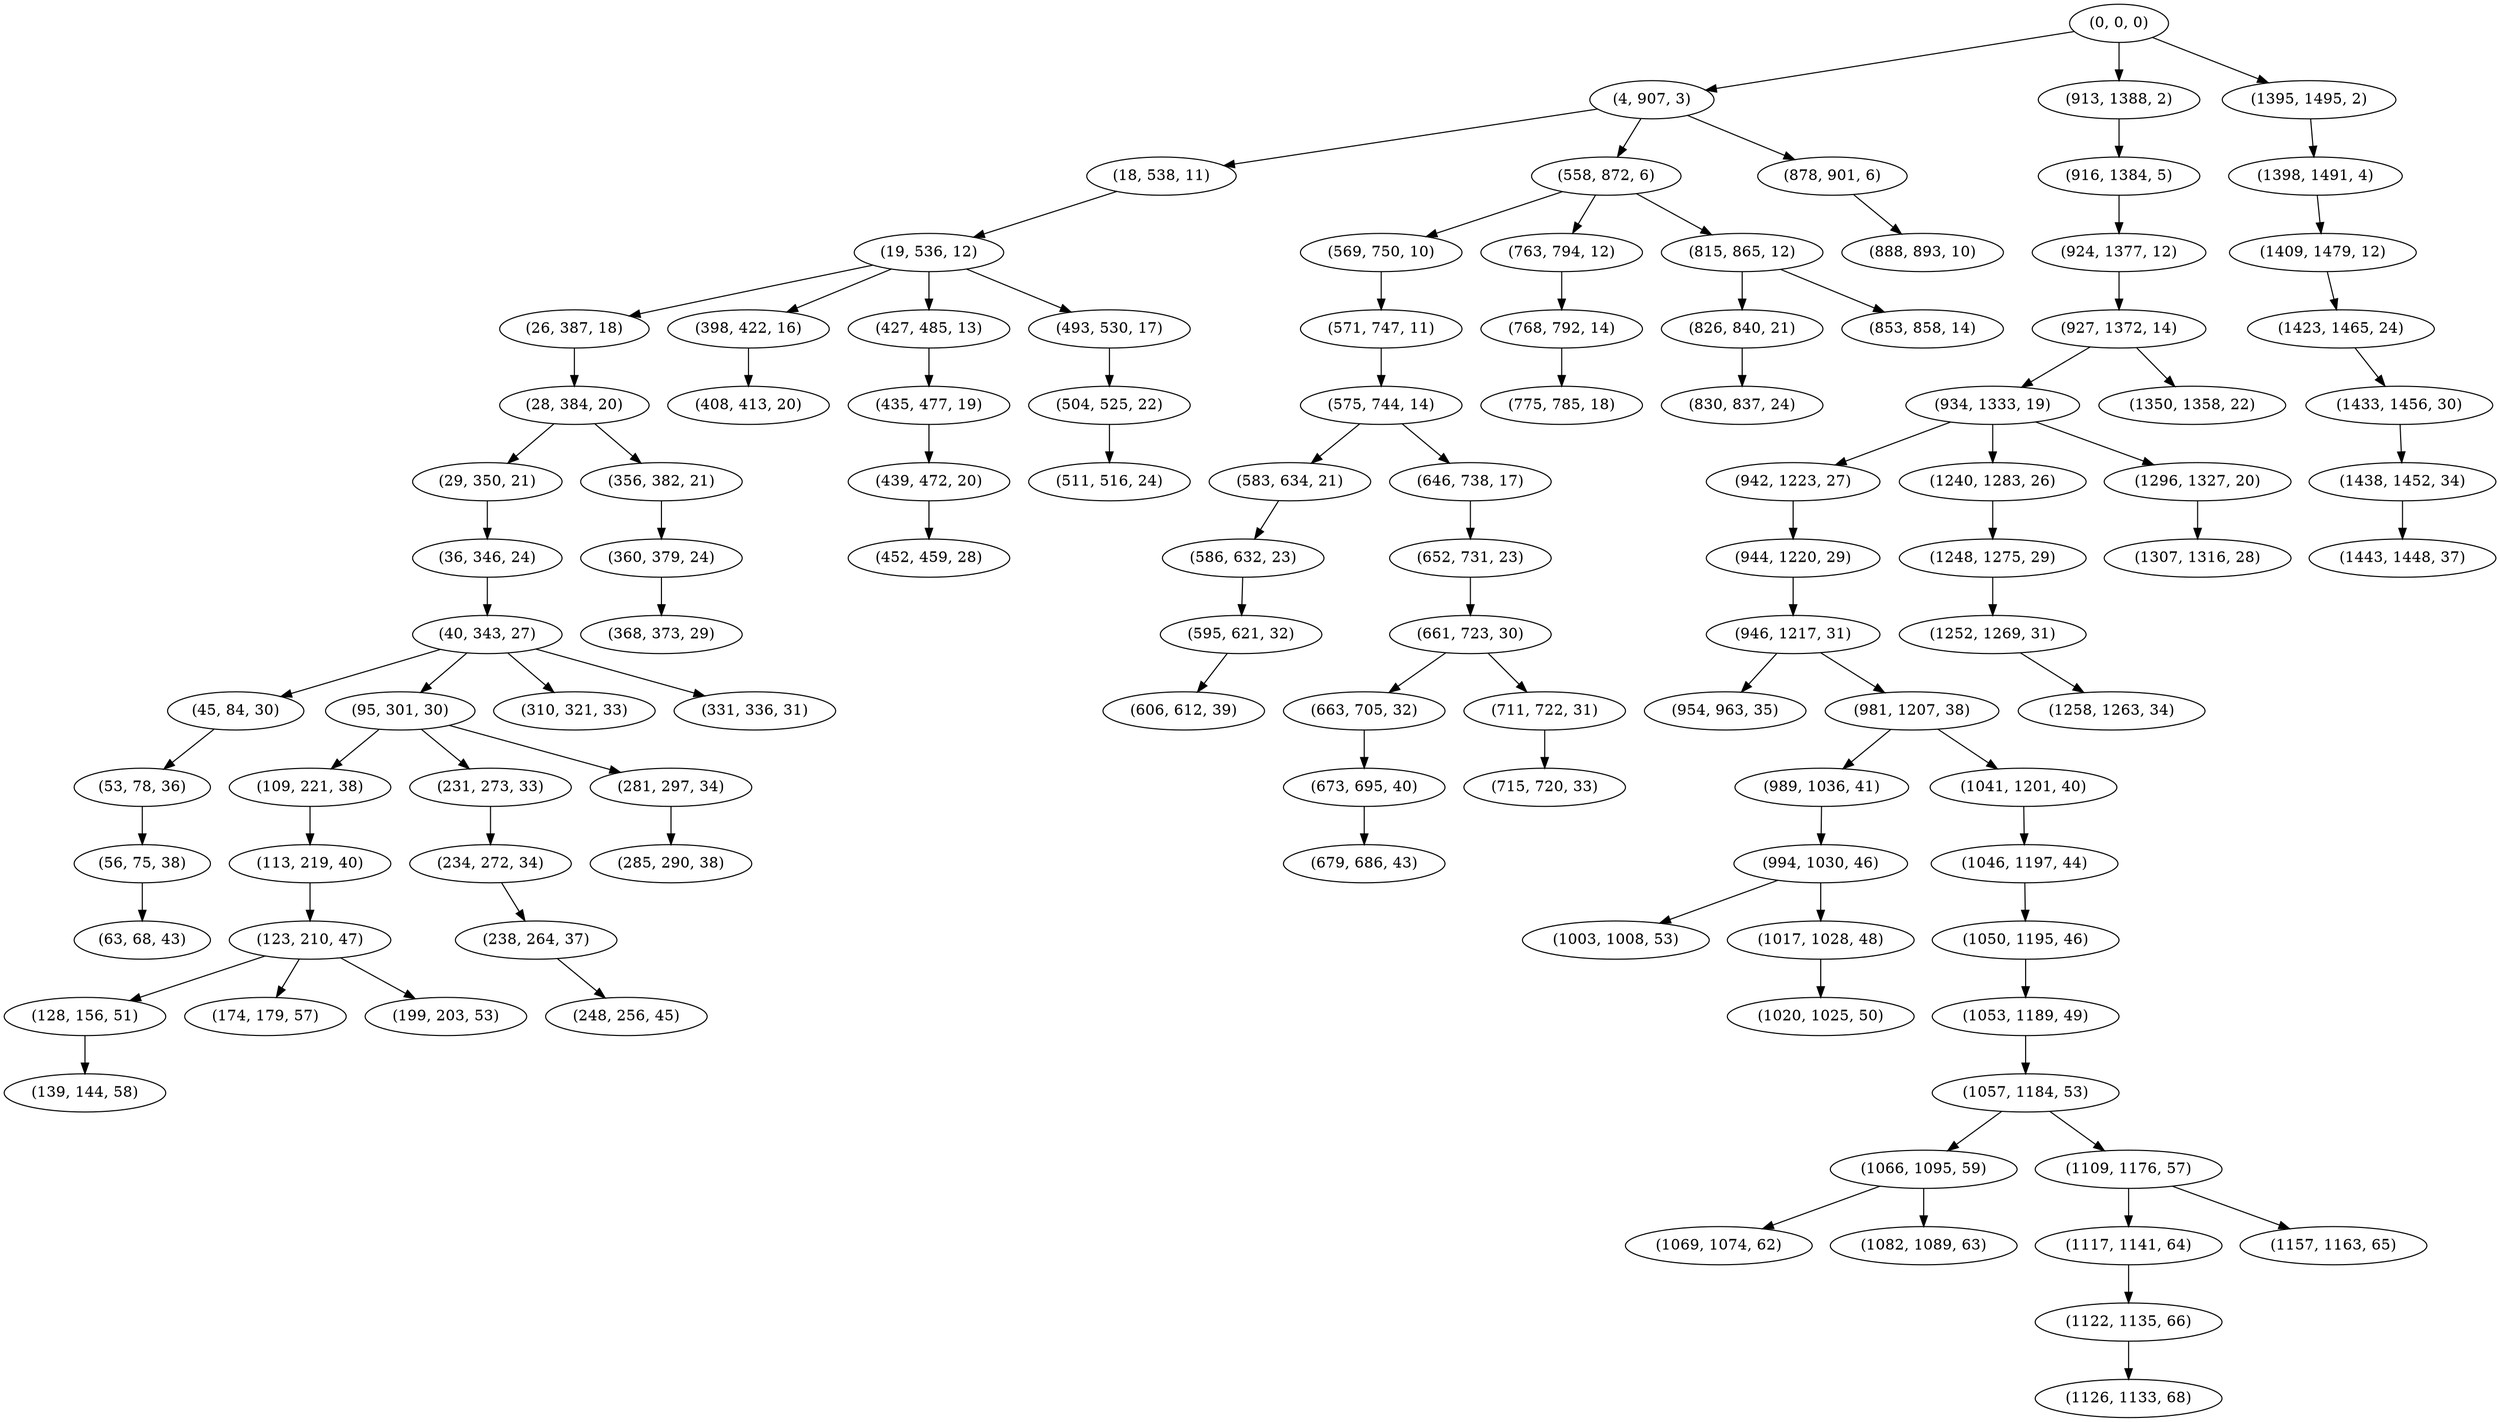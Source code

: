digraph tree {
    "(0, 0, 0)";
    "(4, 907, 3)";
    "(18, 538, 11)";
    "(19, 536, 12)";
    "(26, 387, 18)";
    "(28, 384, 20)";
    "(29, 350, 21)";
    "(36, 346, 24)";
    "(40, 343, 27)";
    "(45, 84, 30)";
    "(53, 78, 36)";
    "(56, 75, 38)";
    "(63, 68, 43)";
    "(95, 301, 30)";
    "(109, 221, 38)";
    "(113, 219, 40)";
    "(123, 210, 47)";
    "(128, 156, 51)";
    "(139, 144, 58)";
    "(174, 179, 57)";
    "(199, 203, 53)";
    "(231, 273, 33)";
    "(234, 272, 34)";
    "(238, 264, 37)";
    "(248, 256, 45)";
    "(281, 297, 34)";
    "(285, 290, 38)";
    "(310, 321, 33)";
    "(331, 336, 31)";
    "(356, 382, 21)";
    "(360, 379, 24)";
    "(368, 373, 29)";
    "(398, 422, 16)";
    "(408, 413, 20)";
    "(427, 485, 13)";
    "(435, 477, 19)";
    "(439, 472, 20)";
    "(452, 459, 28)";
    "(493, 530, 17)";
    "(504, 525, 22)";
    "(511, 516, 24)";
    "(558, 872, 6)";
    "(569, 750, 10)";
    "(571, 747, 11)";
    "(575, 744, 14)";
    "(583, 634, 21)";
    "(586, 632, 23)";
    "(595, 621, 32)";
    "(606, 612, 39)";
    "(646, 738, 17)";
    "(652, 731, 23)";
    "(661, 723, 30)";
    "(663, 705, 32)";
    "(673, 695, 40)";
    "(679, 686, 43)";
    "(711, 722, 31)";
    "(715, 720, 33)";
    "(763, 794, 12)";
    "(768, 792, 14)";
    "(775, 785, 18)";
    "(815, 865, 12)";
    "(826, 840, 21)";
    "(830, 837, 24)";
    "(853, 858, 14)";
    "(878, 901, 6)";
    "(888, 893, 10)";
    "(913, 1388, 2)";
    "(916, 1384, 5)";
    "(924, 1377, 12)";
    "(927, 1372, 14)";
    "(934, 1333, 19)";
    "(942, 1223, 27)";
    "(944, 1220, 29)";
    "(946, 1217, 31)";
    "(954, 963, 35)";
    "(981, 1207, 38)";
    "(989, 1036, 41)";
    "(994, 1030, 46)";
    "(1003, 1008, 53)";
    "(1017, 1028, 48)";
    "(1020, 1025, 50)";
    "(1041, 1201, 40)";
    "(1046, 1197, 44)";
    "(1050, 1195, 46)";
    "(1053, 1189, 49)";
    "(1057, 1184, 53)";
    "(1066, 1095, 59)";
    "(1069, 1074, 62)";
    "(1082, 1089, 63)";
    "(1109, 1176, 57)";
    "(1117, 1141, 64)";
    "(1122, 1135, 66)";
    "(1126, 1133, 68)";
    "(1157, 1163, 65)";
    "(1240, 1283, 26)";
    "(1248, 1275, 29)";
    "(1252, 1269, 31)";
    "(1258, 1263, 34)";
    "(1296, 1327, 20)";
    "(1307, 1316, 28)";
    "(1350, 1358, 22)";
    "(1395, 1495, 2)";
    "(1398, 1491, 4)";
    "(1409, 1479, 12)";
    "(1423, 1465, 24)";
    "(1433, 1456, 30)";
    "(1438, 1452, 34)";
    "(1443, 1448, 37)";
    "(0, 0, 0)" -> "(4, 907, 3)";
    "(0, 0, 0)" -> "(913, 1388, 2)";
    "(0, 0, 0)" -> "(1395, 1495, 2)";
    "(4, 907, 3)" -> "(18, 538, 11)";
    "(4, 907, 3)" -> "(558, 872, 6)";
    "(4, 907, 3)" -> "(878, 901, 6)";
    "(18, 538, 11)" -> "(19, 536, 12)";
    "(19, 536, 12)" -> "(26, 387, 18)";
    "(19, 536, 12)" -> "(398, 422, 16)";
    "(19, 536, 12)" -> "(427, 485, 13)";
    "(19, 536, 12)" -> "(493, 530, 17)";
    "(26, 387, 18)" -> "(28, 384, 20)";
    "(28, 384, 20)" -> "(29, 350, 21)";
    "(28, 384, 20)" -> "(356, 382, 21)";
    "(29, 350, 21)" -> "(36, 346, 24)";
    "(36, 346, 24)" -> "(40, 343, 27)";
    "(40, 343, 27)" -> "(45, 84, 30)";
    "(40, 343, 27)" -> "(95, 301, 30)";
    "(40, 343, 27)" -> "(310, 321, 33)";
    "(40, 343, 27)" -> "(331, 336, 31)";
    "(45, 84, 30)" -> "(53, 78, 36)";
    "(53, 78, 36)" -> "(56, 75, 38)";
    "(56, 75, 38)" -> "(63, 68, 43)";
    "(95, 301, 30)" -> "(109, 221, 38)";
    "(95, 301, 30)" -> "(231, 273, 33)";
    "(95, 301, 30)" -> "(281, 297, 34)";
    "(109, 221, 38)" -> "(113, 219, 40)";
    "(113, 219, 40)" -> "(123, 210, 47)";
    "(123, 210, 47)" -> "(128, 156, 51)";
    "(123, 210, 47)" -> "(174, 179, 57)";
    "(123, 210, 47)" -> "(199, 203, 53)";
    "(128, 156, 51)" -> "(139, 144, 58)";
    "(231, 273, 33)" -> "(234, 272, 34)";
    "(234, 272, 34)" -> "(238, 264, 37)";
    "(238, 264, 37)" -> "(248, 256, 45)";
    "(281, 297, 34)" -> "(285, 290, 38)";
    "(356, 382, 21)" -> "(360, 379, 24)";
    "(360, 379, 24)" -> "(368, 373, 29)";
    "(398, 422, 16)" -> "(408, 413, 20)";
    "(427, 485, 13)" -> "(435, 477, 19)";
    "(435, 477, 19)" -> "(439, 472, 20)";
    "(439, 472, 20)" -> "(452, 459, 28)";
    "(493, 530, 17)" -> "(504, 525, 22)";
    "(504, 525, 22)" -> "(511, 516, 24)";
    "(558, 872, 6)" -> "(569, 750, 10)";
    "(558, 872, 6)" -> "(763, 794, 12)";
    "(558, 872, 6)" -> "(815, 865, 12)";
    "(569, 750, 10)" -> "(571, 747, 11)";
    "(571, 747, 11)" -> "(575, 744, 14)";
    "(575, 744, 14)" -> "(583, 634, 21)";
    "(575, 744, 14)" -> "(646, 738, 17)";
    "(583, 634, 21)" -> "(586, 632, 23)";
    "(586, 632, 23)" -> "(595, 621, 32)";
    "(595, 621, 32)" -> "(606, 612, 39)";
    "(646, 738, 17)" -> "(652, 731, 23)";
    "(652, 731, 23)" -> "(661, 723, 30)";
    "(661, 723, 30)" -> "(663, 705, 32)";
    "(661, 723, 30)" -> "(711, 722, 31)";
    "(663, 705, 32)" -> "(673, 695, 40)";
    "(673, 695, 40)" -> "(679, 686, 43)";
    "(711, 722, 31)" -> "(715, 720, 33)";
    "(763, 794, 12)" -> "(768, 792, 14)";
    "(768, 792, 14)" -> "(775, 785, 18)";
    "(815, 865, 12)" -> "(826, 840, 21)";
    "(815, 865, 12)" -> "(853, 858, 14)";
    "(826, 840, 21)" -> "(830, 837, 24)";
    "(878, 901, 6)" -> "(888, 893, 10)";
    "(913, 1388, 2)" -> "(916, 1384, 5)";
    "(916, 1384, 5)" -> "(924, 1377, 12)";
    "(924, 1377, 12)" -> "(927, 1372, 14)";
    "(927, 1372, 14)" -> "(934, 1333, 19)";
    "(927, 1372, 14)" -> "(1350, 1358, 22)";
    "(934, 1333, 19)" -> "(942, 1223, 27)";
    "(934, 1333, 19)" -> "(1240, 1283, 26)";
    "(934, 1333, 19)" -> "(1296, 1327, 20)";
    "(942, 1223, 27)" -> "(944, 1220, 29)";
    "(944, 1220, 29)" -> "(946, 1217, 31)";
    "(946, 1217, 31)" -> "(954, 963, 35)";
    "(946, 1217, 31)" -> "(981, 1207, 38)";
    "(981, 1207, 38)" -> "(989, 1036, 41)";
    "(981, 1207, 38)" -> "(1041, 1201, 40)";
    "(989, 1036, 41)" -> "(994, 1030, 46)";
    "(994, 1030, 46)" -> "(1003, 1008, 53)";
    "(994, 1030, 46)" -> "(1017, 1028, 48)";
    "(1017, 1028, 48)" -> "(1020, 1025, 50)";
    "(1041, 1201, 40)" -> "(1046, 1197, 44)";
    "(1046, 1197, 44)" -> "(1050, 1195, 46)";
    "(1050, 1195, 46)" -> "(1053, 1189, 49)";
    "(1053, 1189, 49)" -> "(1057, 1184, 53)";
    "(1057, 1184, 53)" -> "(1066, 1095, 59)";
    "(1057, 1184, 53)" -> "(1109, 1176, 57)";
    "(1066, 1095, 59)" -> "(1069, 1074, 62)";
    "(1066, 1095, 59)" -> "(1082, 1089, 63)";
    "(1109, 1176, 57)" -> "(1117, 1141, 64)";
    "(1109, 1176, 57)" -> "(1157, 1163, 65)";
    "(1117, 1141, 64)" -> "(1122, 1135, 66)";
    "(1122, 1135, 66)" -> "(1126, 1133, 68)";
    "(1240, 1283, 26)" -> "(1248, 1275, 29)";
    "(1248, 1275, 29)" -> "(1252, 1269, 31)";
    "(1252, 1269, 31)" -> "(1258, 1263, 34)";
    "(1296, 1327, 20)" -> "(1307, 1316, 28)";
    "(1395, 1495, 2)" -> "(1398, 1491, 4)";
    "(1398, 1491, 4)" -> "(1409, 1479, 12)";
    "(1409, 1479, 12)" -> "(1423, 1465, 24)";
    "(1423, 1465, 24)" -> "(1433, 1456, 30)";
    "(1433, 1456, 30)" -> "(1438, 1452, 34)";
    "(1438, 1452, 34)" -> "(1443, 1448, 37)";
}

